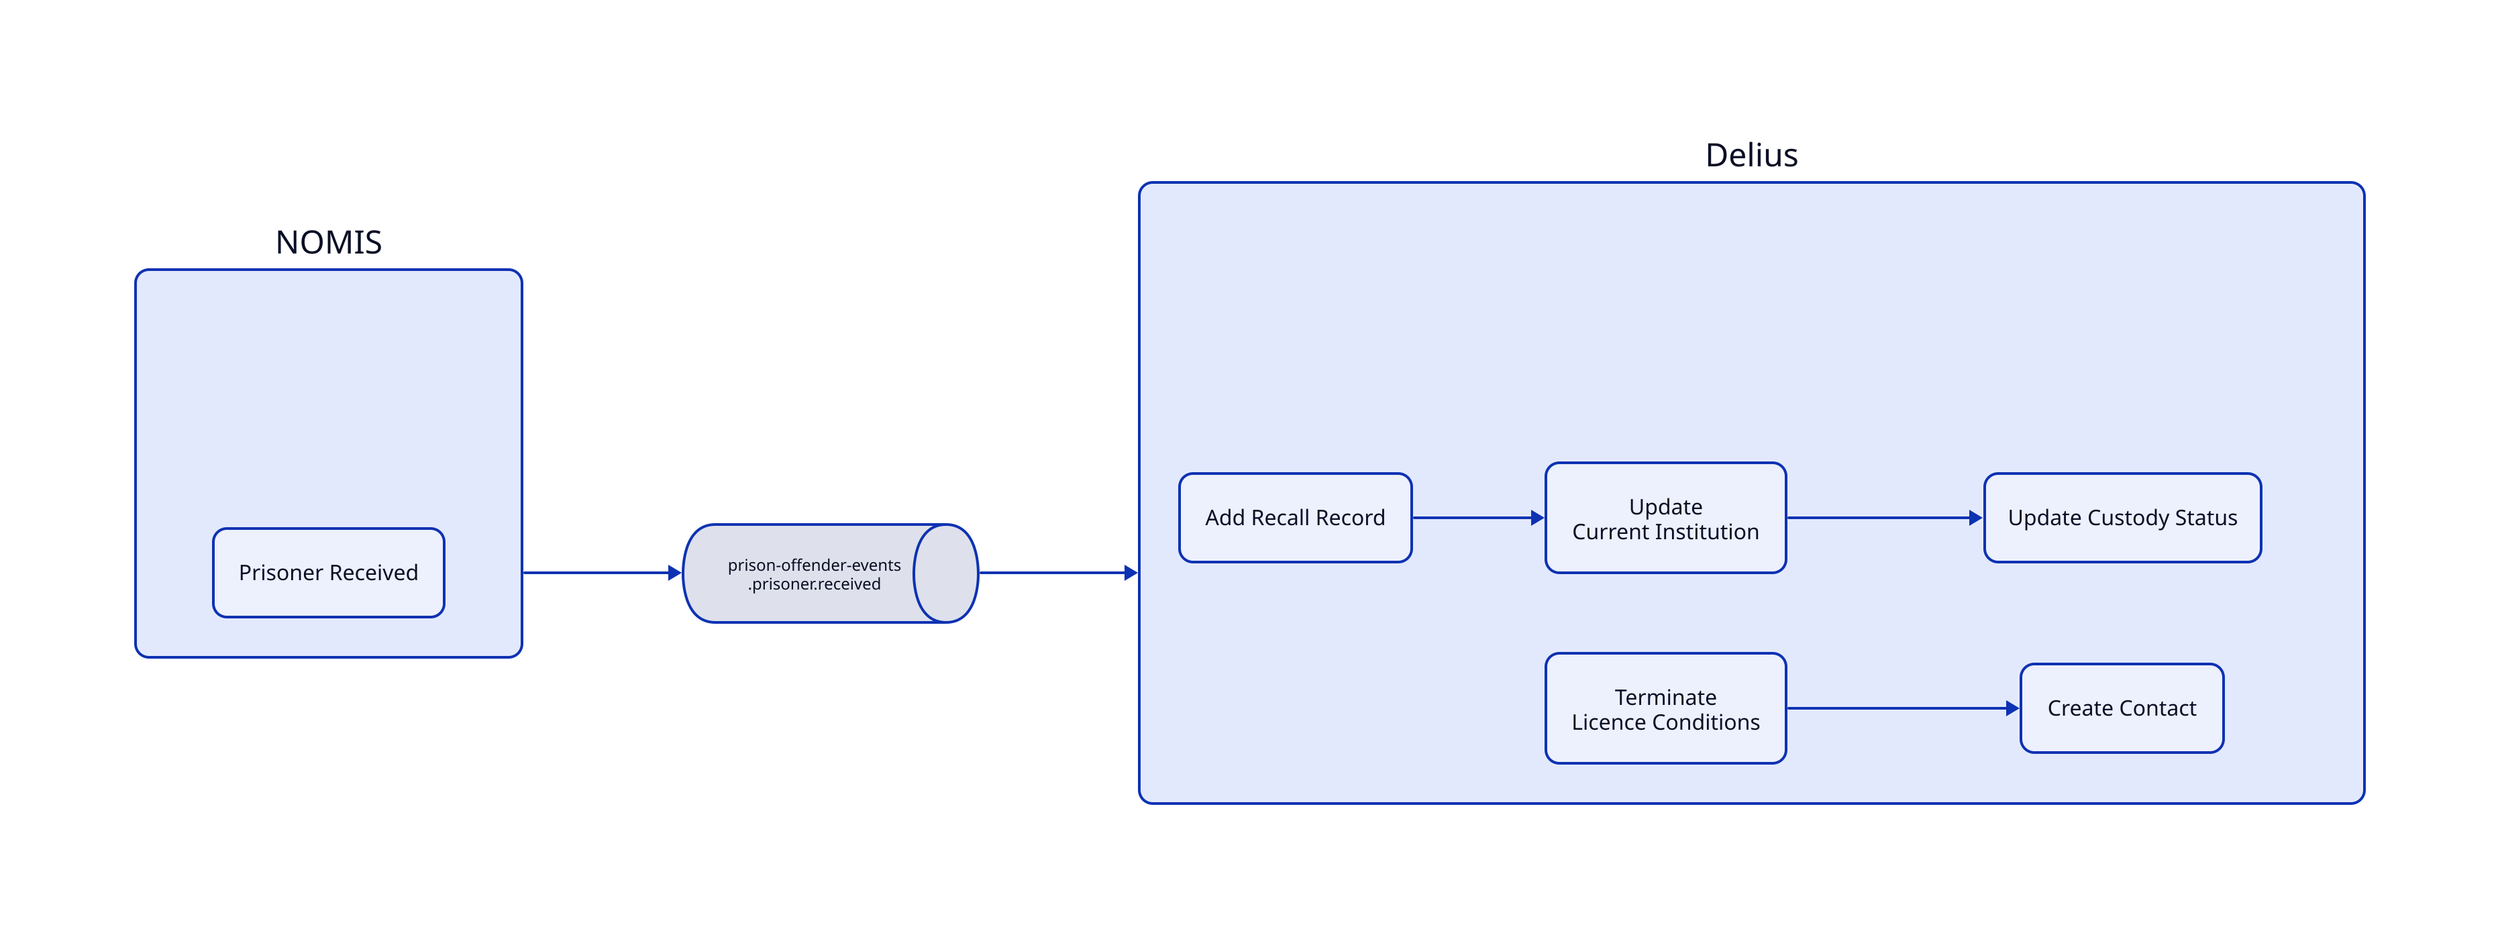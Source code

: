 # Custody Status Workflow: Prison Recall

direction: right

style {
  fill: "#ffffff"
}

# What triggers the workflow?
nomis: NOMIS  {
     style.font-size: 24

     explanation: |md
     ## Prison Release
     User receives a person via NOMIS. \
     This action raises a domain event
     |

     received: Prisoner Received
}

domain_event: "prison-offender-events\n.prisoner.received" {
    style.font-size: 12
    shape: queue
}

# What happens in Delius?
delius: Delius {
    style.font-size: 24

    explanation: |md
    ## Delius Throughcare Updates
    Custody status is updated in Delius based on \
    the status, movement reason and location \
    in the domain event message
    |

    d_recall: Add Recall Record
    d_location: Update\nCurrent Institution
    d_custody: Update Custody Status
    d_licence: Terminate\nLicence Conditions
    d_contact: Create Contact

    d_recall -> d_location -> d_custody
    d_licence -> d_contact
}

nomis -> domain_event -> delius


# Styles

style {
  fill: "#ffffff"
}

** {
  style {
    border-radius: 10
    stroke-width: 2
  }
}
